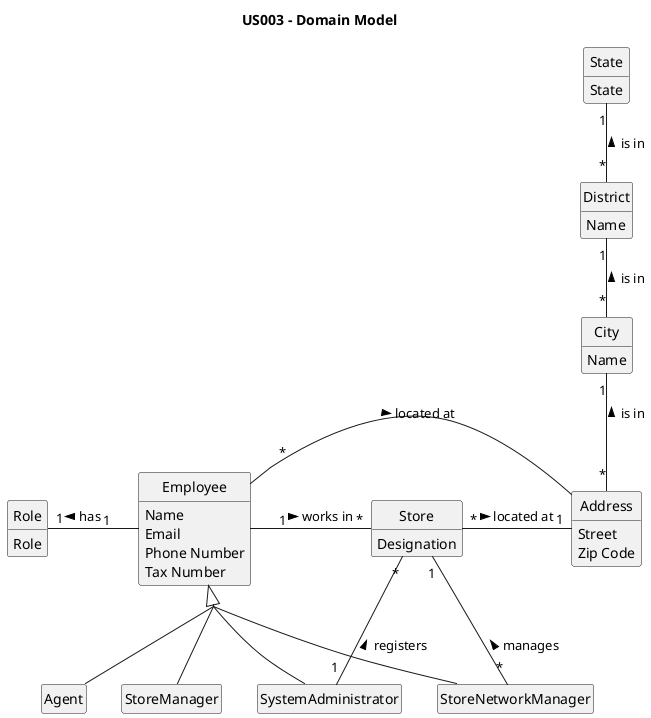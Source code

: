 @startuml
'https://plantuml.com/class-diagram

title US003 - Domain Model

skinparam monochrome true
skinparam packageStyle rectangle
skinparam shadowing false
hide empty members
skinparam groupInheritance 3
hide circle

class SystemAdministrator

class Employee

class Role

class SystemAdministrator

class Agent

class StoreManager

class StoreNetworkManager

class Store

class Address

class Role {
Role
}

class Store {
Designation

}

class Address {
Street
Zip Code
}

class District{
Name
}

class City{
Name
}

class State{
State
}

class SystemAdministrator {
}

class Employee {
Name
Email
Phone Number
Tax Number
}




Employee <|-- Agent
Employee <|-- StoreNetworkManager
Employee <|-- StoreManager
Employee <|-- SystemAdministrator

SystemAdministrator "1" -left- "*" Store : registers >

Store "*" - "1" Address : located at >
Employee "1" - "*" Store : works in >

Employee "1" -left "1" Role : has >

Store "1" -- "*" StoreNetworkManager : manages <

City "1" -- "*" Address : is in <

District "1" -- "*" City : is in <

State "1" -- "*" District :is in <

Employee "*" - Address: located at >

@enduml
